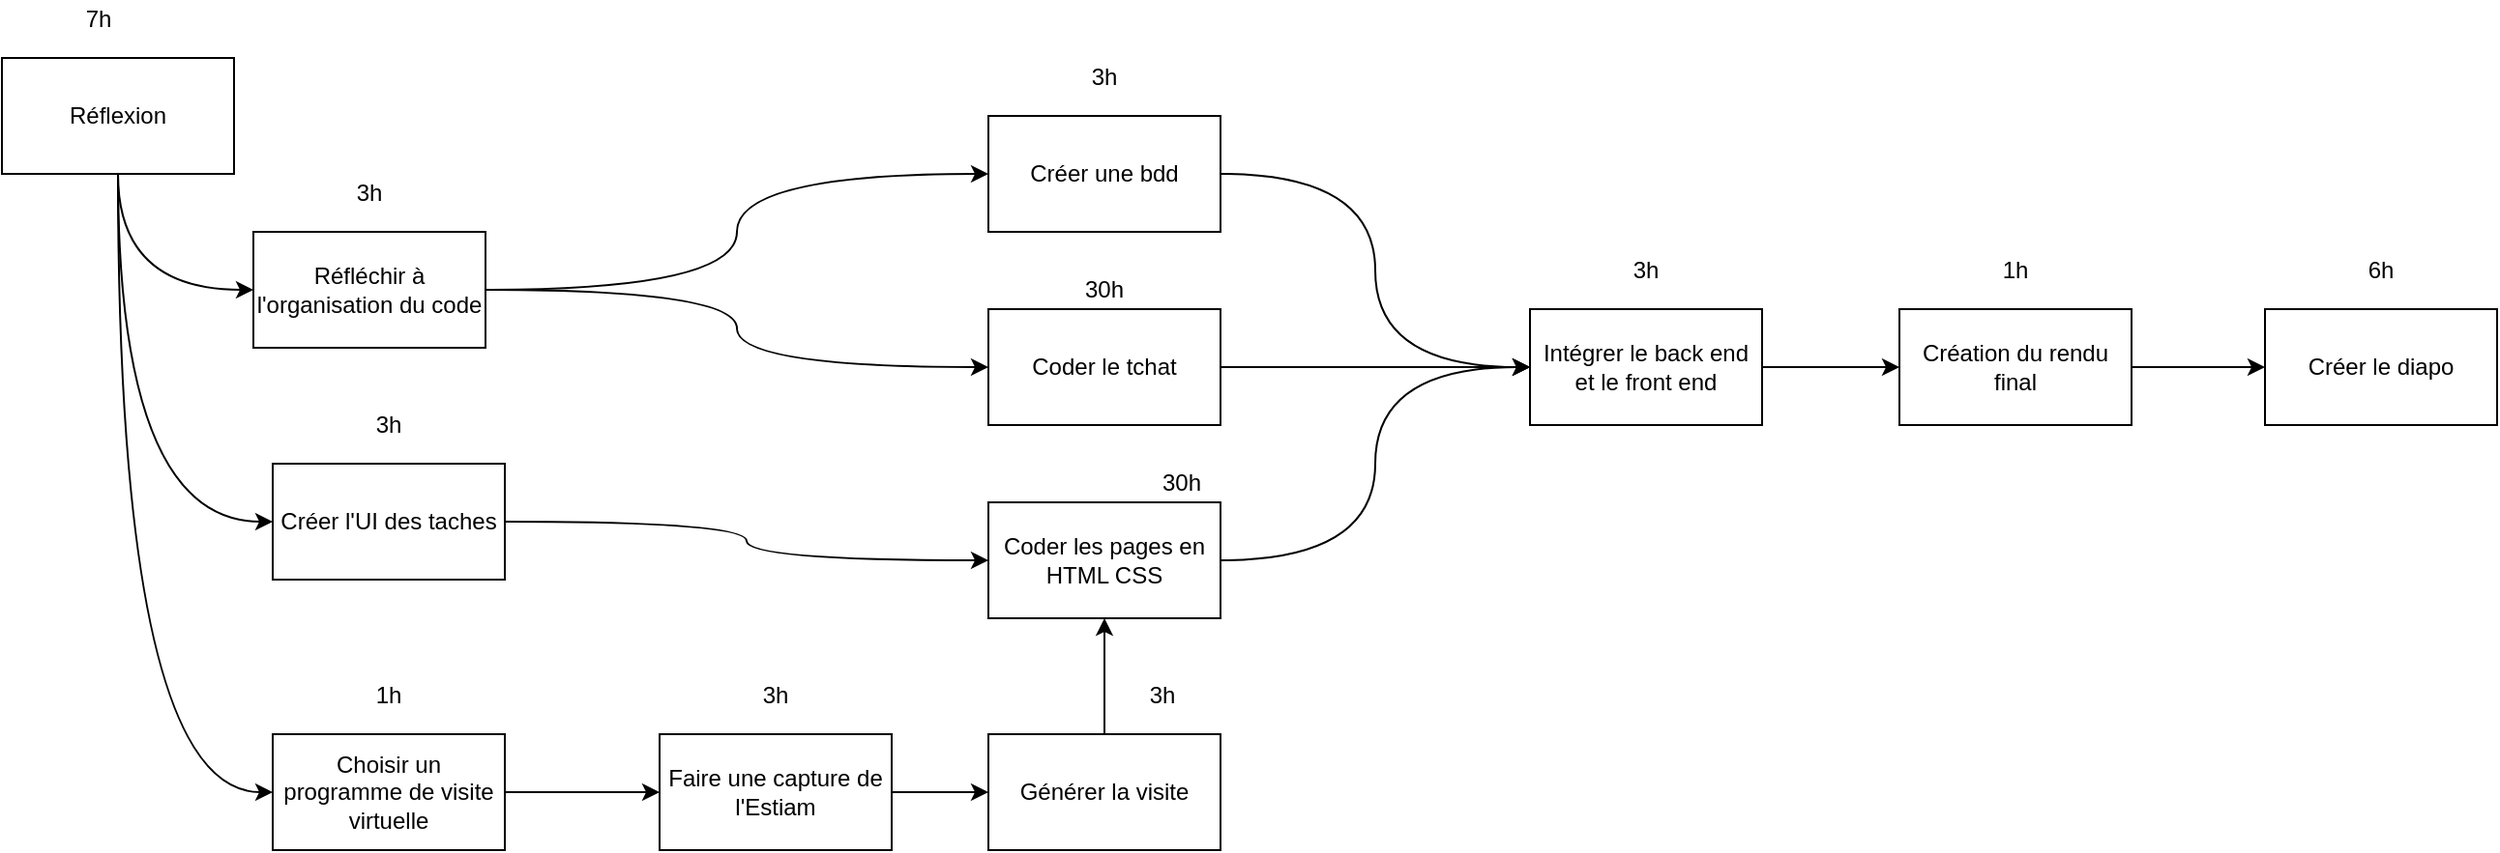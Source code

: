 <mxfile version="14.5.3" type="device"><diagram id="XeZ_QascJ9JnnK1R05Xb" name="Page-1"><mxGraphModel dx="1730" dy="865" grid="1" gridSize="10" guides="1" tooltips="1" connect="1" arrows="1" fold="1" page="1" pageScale="1" pageWidth="827" pageHeight="1169" math="0" shadow="0"><root><mxCell id="0"/><mxCell id="1" parent="0"/><mxCell id="9TfV-d2i8tOxX396JeG6-11" style="edgeStyle=orthogonalEdgeStyle;orthogonalLoop=1;jettySize=auto;html=1;exitX=0.5;exitY=1;exitDx=0;exitDy=0;entryX=0;entryY=0.5;entryDx=0;entryDy=0;curved=1;" edge="1" parent="1" source="9TfV-d2i8tOxX396JeG6-1" target="9TfV-d2i8tOxX396JeG6-7"><mxGeometry relative="1" as="geometry"/></mxCell><mxCell id="9TfV-d2i8tOxX396JeG6-12" style="edgeStyle=orthogonalEdgeStyle;curved=1;orthogonalLoop=1;jettySize=auto;html=1;exitX=0.5;exitY=1;exitDx=0;exitDy=0;entryX=0;entryY=0.5;entryDx=0;entryDy=0;" edge="1" parent="1" source="9TfV-d2i8tOxX396JeG6-1" target="9TfV-d2i8tOxX396JeG6-2"><mxGeometry relative="1" as="geometry"/></mxCell><mxCell id="9TfV-d2i8tOxX396JeG6-13" style="edgeStyle=orthogonalEdgeStyle;curved=1;orthogonalLoop=1;jettySize=auto;html=1;exitX=0.5;exitY=1;exitDx=0;exitDy=0;entryX=0;entryY=0.5;entryDx=0;entryDy=0;" edge="1" parent="1" source="9TfV-d2i8tOxX396JeG6-1" target="9TfV-d2i8tOxX396JeG6-4"><mxGeometry relative="1" as="geometry"/></mxCell><mxCell id="9TfV-d2i8tOxX396JeG6-1" value="Réflexion" style="rounded=0;whiteSpace=wrap;html=1;" vertex="1" parent="1"><mxGeometry x="10" y="150" width="120" height="60" as="geometry"/></mxCell><mxCell id="9TfV-d2i8tOxX396JeG6-16" style="edgeStyle=orthogonalEdgeStyle;curved=1;orthogonalLoop=1;jettySize=auto;html=1;exitX=1;exitY=0.5;exitDx=0;exitDy=0;entryX=0;entryY=0.5;entryDx=0;entryDy=0;" edge="1" parent="1" source="9TfV-d2i8tOxX396JeG6-2" target="9TfV-d2i8tOxX396JeG6-3"><mxGeometry relative="1" as="geometry"/></mxCell><mxCell id="9TfV-d2i8tOxX396JeG6-2" value="Créer l'UI des taches" style="rounded=0;whiteSpace=wrap;html=1;" vertex="1" parent="1"><mxGeometry x="150" y="360" width="120" height="60" as="geometry"/></mxCell><mxCell id="9TfV-d2i8tOxX396JeG6-21" style="edgeStyle=orthogonalEdgeStyle;curved=1;orthogonalLoop=1;jettySize=auto;html=1;exitX=1;exitY=0.5;exitDx=0;exitDy=0;entryX=0;entryY=0.5;entryDx=0;entryDy=0;" edge="1" parent="1" source="9TfV-d2i8tOxX396JeG6-3" target="9TfV-d2i8tOxX396JeG6-10"><mxGeometry relative="1" as="geometry"/></mxCell><mxCell id="9TfV-d2i8tOxX396JeG6-3" value="Coder les pages en HTML CSS" style="rounded=0;whiteSpace=wrap;html=1;" vertex="1" parent="1"><mxGeometry x="520" y="380" width="120" height="60" as="geometry"/></mxCell><mxCell id="9TfV-d2i8tOxX396JeG6-14" style="edgeStyle=orthogonalEdgeStyle;curved=1;orthogonalLoop=1;jettySize=auto;html=1;exitX=1;exitY=0.5;exitDx=0;exitDy=0;" edge="1" parent="1" source="9TfV-d2i8tOxX396JeG6-4" target="9TfV-d2i8tOxX396JeG6-5"><mxGeometry relative="1" as="geometry"><mxPoint x="340" y="550" as="targetPoint"/></mxGeometry></mxCell><mxCell id="9TfV-d2i8tOxX396JeG6-4" value="Choisir un programme de visite virtuelle" style="rounded=0;whiteSpace=wrap;html=1;" vertex="1" parent="1"><mxGeometry x="150" y="500" width="120" height="60" as="geometry"/></mxCell><mxCell id="9TfV-d2i8tOxX396JeG6-15" style="edgeStyle=orthogonalEdgeStyle;curved=1;orthogonalLoop=1;jettySize=auto;html=1;exitX=1;exitY=0.5;exitDx=0;exitDy=0;entryX=0;entryY=0.5;entryDx=0;entryDy=0;" edge="1" parent="1" source="9TfV-d2i8tOxX396JeG6-5" target="9TfV-d2i8tOxX396JeG6-6"><mxGeometry relative="1" as="geometry"/></mxCell><mxCell id="9TfV-d2i8tOxX396JeG6-5" value="Faire une capture de l'Estiam" style="rounded=0;whiteSpace=wrap;html=1;" vertex="1" parent="1"><mxGeometry x="350" y="500" width="120" height="60" as="geometry"/></mxCell><mxCell id="9TfV-d2i8tOxX396JeG6-25" style="edgeStyle=orthogonalEdgeStyle;curved=1;orthogonalLoop=1;jettySize=auto;html=1;exitX=0.5;exitY=0;exitDx=0;exitDy=0;entryX=0.5;entryY=1;entryDx=0;entryDy=0;" edge="1" parent="1" source="9TfV-d2i8tOxX396JeG6-6" target="9TfV-d2i8tOxX396JeG6-3"><mxGeometry relative="1" as="geometry"/></mxCell><mxCell id="9TfV-d2i8tOxX396JeG6-6" value="Générer la visite" style="rounded=0;whiteSpace=wrap;html=1;" vertex="1" parent="1"><mxGeometry x="520" y="500" width="120" height="60" as="geometry"/></mxCell><mxCell id="9TfV-d2i8tOxX396JeG6-17" style="edgeStyle=orthogonalEdgeStyle;curved=1;orthogonalLoop=1;jettySize=auto;html=1;exitX=1;exitY=0.5;exitDx=0;exitDy=0;" edge="1" parent="1" source="9TfV-d2i8tOxX396JeG6-7" target="9TfV-d2i8tOxX396JeG6-9"><mxGeometry relative="1" as="geometry"/></mxCell><mxCell id="9TfV-d2i8tOxX396JeG6-18" style="edgeStyle=orthogonalEdgeStyle;curved=1;orthogonalLoop=1;jettySize=auto;html=1;exitX=1;exitY=0.5;exitDx=0;exitDy=0;entryX=0;entryY=0.5;entryDx=0;entryDy=0;" edge="1" parent="1" source="9TfV-d2i8tOxX396JeG6-7" target="9TfV-d2i8tOxX396JeG6-8"><mxGeometry relative="1" as="geometry"/></mxCell><mxCell id="9TfV-d2i8tOxX396JeG6-7" value="Réfléchir à l'organisation du code" style="rounded=0;whiteSpace=wrap;html=1;" vertex="1" parent="1"><mxGeometry x="140" y="240" width="120" height="60" as="geometry"/></mxCell><mxCell id="9TfV-d2i8tOxX396JeG6-19" style="edgeStyle=orthogonalEdgeStyle;curved=1;orthogonalLoop=1;jettySize=auto;html=1;exitX=1;exitY=0.5;exitDx=0;exitDy=0;entryX=0;entryY=0.5;entryDx=0;entryDy=0;" edge="1" parent="1" source="9TfV-d2i8tOxX396JeG6-8" target="9TfV-d2i8tOxX396JeG6-10"><mxGeometry relative="1" as="geometry"/></mxCell><mxCell id="9TfV-d2i8tOxX396JeG6-8" value="Créer une bdd" style="rounded=0;whiteSpace=wrap;html=1;" vertex="1" parent="1"><mxGeometry x="520" y="180" width="120" height="60" as="geometry"/></mxCell><mxCell id="9TfV-d2i8tOxX396JeG6-20" style="edgeStyle=orthogonalEdgeStyle;curved=1;orthogonalLoop=1;jettySize=auto;html=1;exitX=1;exitY=0.5;exitDx=0;exitDy=0;entryX=0;entryY=0.5;entryDx=0;entryDy=0;" edge="1" parent="1" source="9TfV-d2i8tOxX396JeG6-9" target="9TfV-d2i8tOxX396JeG6-10"><mxGeometry relative="1" as="geometry"/></mxCell><mxCell id="9TfV-d2i8tOxX396JeG6-9" value="Coder le tchat" style="rounded=0;whiteSpace=wrap;html=1;" vertex="1" parent="1"><mxGeometry x="520" y="280" width="120" height="60" as="geometry"/></mxCell><mxCell id="9TfV-d2i8tOxX396JeG6-23" style="edgeStyle=orthogonalEdgeStyle;curved=1;orthogonalLoop=1;jettySize=auto;html=1;exitX=1;exitY=0.5;exitDx=0;exitDy=0;entryX=0;entryY=0.5;entryDx=0;entryDy=0;" edge="1" parent="1" source="9TfV-d2i8tOxX396JeG6-10" target="9TfV-d2i8tOxX396JeG6-22"><mxGeometry relative="1" as="geometry"/></mxCell><mxCell id="9TfV-d2i8tOxX396JeG6-10" value="Intégrer le back end et le front end" style="rounded=0;whiteSpace=wrap;html=1;" vertex="1" parent="1"><mxGeometry x="800" y="280" width="120" height="60" as="geometry"/></mxCell><mxCell id="9TfV-d2i8tOxX396JeG6-38" style="edgeStyle=orthogonalEdgeStyle;curved=1;orthogonalLoop=1;jettySize=auto;html=1;exitX=1;exitY=0.5;exitDx=0;exitDy=0;entryX=0;entryY=0.5;entryDx=0;entryDy=0;" edge="1" parent="1" source="9TfV-d2i8tOxX396JeG6-22" target="9TfV-d2i8tOxX396JeG6-36"><mxGeometry relative="1" as="geometry"/></mxCell><mxCell id="9TfV-d2i8tOxX396JeG6-22" value="Création du rendu final" style="rounded=0;whiteSpace=wrap;html=1;" vertex="1" parent="1"><mxGeometry x="991" y="280" width="120" height="60" as="geometry"/></mxCell><mxCell id="9TfV-d2i8tOxX396JeG6-26" value="7h" style="text;html=1;strokeColor=none;fillColor=none;align=center;verticalAlign=middle;whiteSpace=wrap;rounded=0;" vertex="1" parent="1"><mxGeometry x="40" y="120" width="40" height="20" as="geometry"/></mxCell><mxCell id="9TfV-d2i8tOxX396JeG6-27" value="3h" style="text;html=1;strokeColor=none;fillColor=none;align=center;verticalAlign=middle;whiteSpace=wrap;rounded=0;" vertex="1" parent="1"><mxGeometry x="180" y="210" width="40" height="20" as="geometry"/></mxCell><mxCell id="9TfV-d2i8tOxX396JeG6-28" value="3h" style="text;html=1;strokeColor=none;fillColor=none;align=center;verticalAlign=middle;whiteSpace=wrap;rounded=0;" vertex="1" parent="1"><mxGeometry x="190" y="330" width="40" height="20" as="geometry"/></mxCell><mxCell id="9TfV-d2i8tOxX396JeG6-29" value="1h" style="text;html=1;strokeColor=none;fillColor=none;align=center;verticalAlign=middle;whiteSpace=wrap;rounded=0;" vertex="1" parent="1"><mxGeometry x="190" y="470" width="40" height="20" as="geometry"/></mxCell><mxCell id="9TfV-d2i8tOxX396JeG6-30" value="3h" style="text;html=1;strokeColor=none;fillColor=none;align=center;verticalAlign=middle;whiteSpace=wrap;rounded=0;" vertex="1" parent="1"><mxGeometry x="390" y="470" width="40" height="20" as="geometry"/></mxCell><mxCell id="9TfV-d2i8tOxX396JeG6-31" value="3h" style="text;html=1;strokeColor=none;fillColor=none;align=center;verticalAlign=middle;whiteSpace=wrap;rounded=0;" vertex="1" parent="1"><mxGeometry x="590" y="470" width="40" height="20" as="geometry"/></mxCell><mxCell id="9TfV-d2i8tOxX396JeG6-32" value="30h" style="text;html=1;strokeColor=none;fillColor=none;align=center;verticalAlign=middle;whiteSpace=wrap;rounded=0;" vertex="1" parent="1"><mxGeometry x="600" y="360" width="40" height="20" as="geometry"/></mxCell><mxCell id="9TfV-d2i8tOxX396JeG6-33" value="3h" style="text;html=1;strokeColor=none;fillColor=none;align=center;verticalAlign=middle;whiteSpace=wrap;rounded=0;" vertex="1" parent="1"><mxGeometry x="560" y="150" width="40" height="20" as="geometry"/></mxCell><mxCell id="9TfV-d2i8tOxX396JeG6-34" value="30h" style="text;html=1;strokeColor=none;fillColor=none;align=center;verticalAlign=middle;whiteSpace=wrap;rounded=0;" vertex="1" parent="1"><mxGeometry x="560" y="260" width="40" height="20" as="geometry"/></mxCell><mxCell id="9TfV-d2i8tOxX396JeG6-35" value="3h" style="text;html=1;strokeColor=none;fillColor=none;align=center;verticalAlign=middle;whiteSpace=wrap;rounded=0;" vertex="1" parent="1"><mxGeometry x="840" y="250" width="40" height="20" as="geometry"/></mxCell><mxCell id="9TfV-d2i8tOxX396JeG6-36" value="Créer le diapo" style="rounded=0;whiteSpace=wrap;html=1;" vertex="1" parent="1"><mxGeometry x="1180" y="280" width="120" height="60" as="geometry"/></mxCell><mxCell id="9TfV-d2i8tOxX396JeG6-37" value="6h" style="text;html=1;strokeColor=none;fillColor=none;align=center;verticalAlign=middle;whiteSpace=wrap;rounded=0;" vertex="1" parent="1"><mxGeometry x="1220" y="250" width="40" height="20" as="geometry"/></mxCell><mxCell id="9TfV-d2i8tOxX396JeG6-39" value="1h" style="text;html=1;strokeColor=none;fillColor=none;align=center;verticalAlign=middle;whiteSpace=wrap;rounded=0;" vertex="1" parent="1"><mxGeometry x="1031" y="250" width="40" height="20" as="geometry"/></mxCell></root></mxGraphModel></diagram></mxfile>